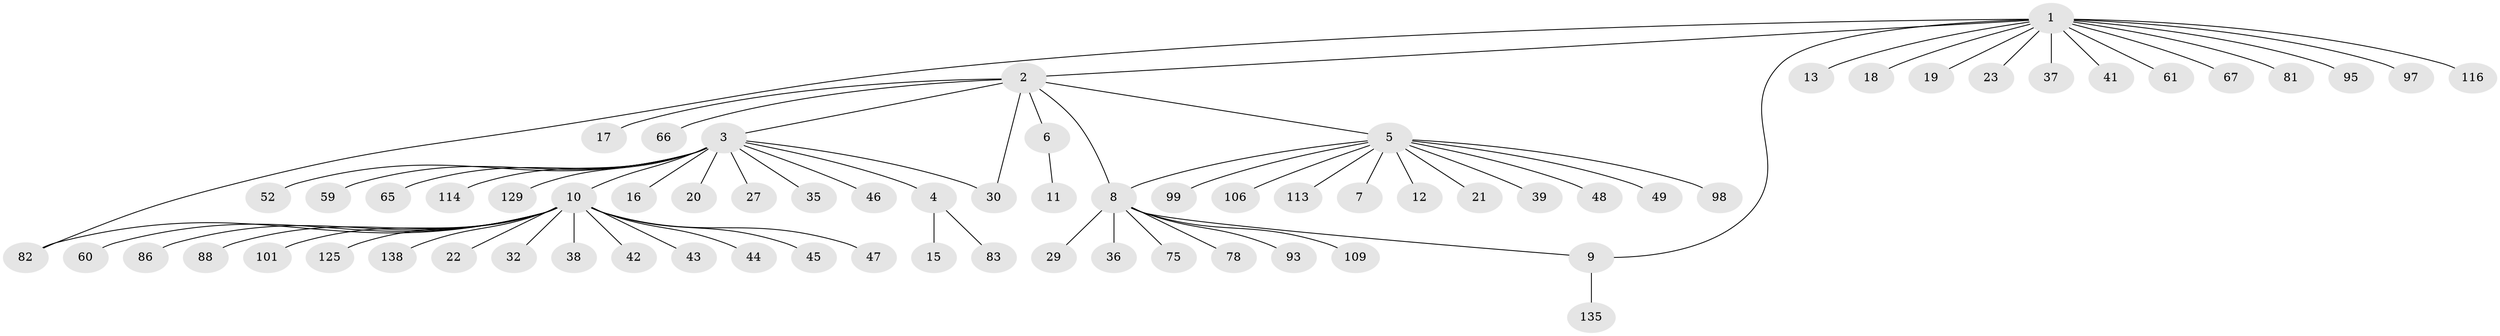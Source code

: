 // original degree distribution, {15: 0.014492753623188406, 9: 0.021739130434782608, 14: 0.007246376811594203, 3: 0.028985507246376812, 12: 0.007246376811594203, 2: 0.21739130434782608, 1: 0.6521739130434783, 5: 0.028985507246376812, 7: 0.007246376811594203, 4: 0.007246376811594203, 8: 0.007246376811594203}
// Generated by graph-tools (version 1.1) at 2025/14/03/09/25 04:14:42]
// undirected, 69 vertices, 72 edges
graph export_dot {
graph [start="1"]
  node [color=gray90,style=filled];
  1;
  2 [super="+76"];
  3;
  4;
  5;
  6;
  7;
  8;
  9;
  10 [super="+26+28+14"];
  11 [super="+40"];
  12;
  13 [super="+24"];
  15;
  16 [super="+84+77+63+56"];
  17 [super="+108"];
  18;
  19;
  20 [super="+127"];
  21 [super="+64+137+69+33+34+25"];
  22 [super="+51+85+124+58"];
  23;
  27 [super="+53+111+92+121"];
  29 [super="+74+71+94"];
  30 [super="+133+110+80+79+54+57+55"];
  32;
  35;
  36 [super="+90"];
  37;
  38 [super="+131"];
  39;
  41;
  42;
  43 [super="+118"];
  44;
  45;
  46;
  47;
  48;
  49;
  52 [super="+128"];
  59;
  60;
  61;
  65;
  66;
  67;
  75 [super="+103"];
  78;
  81;
  82 [super="+136"];
  83;
  86;
  88;
  93 [super="+126"];
  95;
  97;
  98;
  99;
  101;
  106 [super="+119"];
  109;
  113;
  114;
  116;
  125;
  129;
  135;
  138;
  1 -- 2;
  1 -- 9;
  1 -- 13;
  1 -- 18;
  1 -- 19;
  1 -- 23;
  1 -- 37;
  1 -- 41;
  1 -- 61;
  1 -- 67;
  1 -- 81;
  1 -- 82;
  1 -- 95;
  1 -- 97;
  1 -- 116;
  2 -- 3;
  2 -- 5;
  2 -- 6;
  2 -- 8;
  2 -- 17;
  2 -- 66;
  2 -- 30;
  3 -- 4;
  3 -- 10;
  3 -- 16;
  3 -- 20;
  3 -- 27;
  3 -- 30;
  3 -- 35;
  3 -- 46;
  3 -- 52;
  3 -- 59;
  3 -- 65;
  3 -- 114;
  3 -- 129;
  4 -- 15;
  4 -- 83;
  5 -- 7;
  5 -- 8;
  5 -- 12;
  5 -- 21;
  5 -- 39;
  5 -- 48;
  5 -- 49;
  5 -- 98;
  5 -- 99;
  5 -- 106;
  5 -- 113;
  6 -- 11;
  8 -- 9;
  8 -- 29;
  8 -- 36;
  8 -- 75;
  8 -- 78;
  8 -- 93;
  8 -- 109;
  9 -- 135;
  10 -- 22;
  10 -- 32;
  10 -- 38;
  10 -- 44;
  10 -- 45;
  10 -- 47;
  10 -- 86;
  10 -- 88;
  10 -- 101;
  10 -- 138;
  10 -- 125;
  10 -- 82;
  10 -- 42;
  10 -- 43;
  10 -- 60;
}
